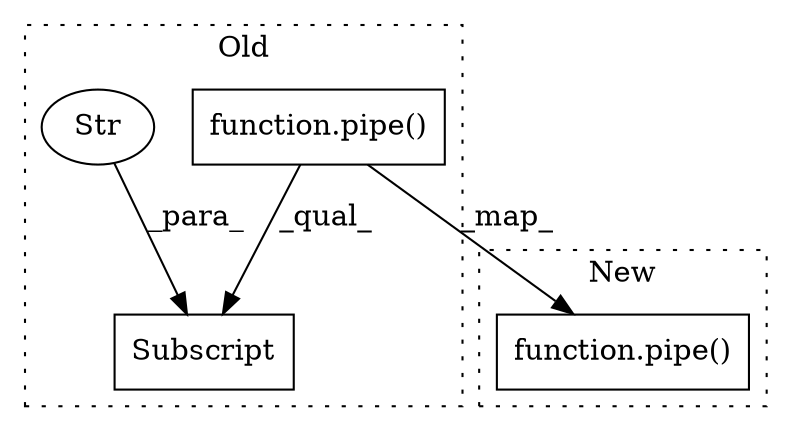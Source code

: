 digraph G {
subgraph cluster0 {
1 [label="function.pipe()" a="75" s="13806" l="69" shape="box"];
3 [label="Subscript" a="63" s="13806,0" l="79,0" shape="box"];
4 [label="Str" a="66" s="13876" l="8" shape="ellipse"];
label = "Old";
style="dotted";
}
subgraph cluster1 {
2 [label="function.pipe()" a="75" s="16787" l="69" shape="box"];
label = "New";
style="dotted";
}
1 -> 3 [label="_qual_"];
1 -> 2 [label="_map_"];
4 -> 3 [label="_para_"];
}